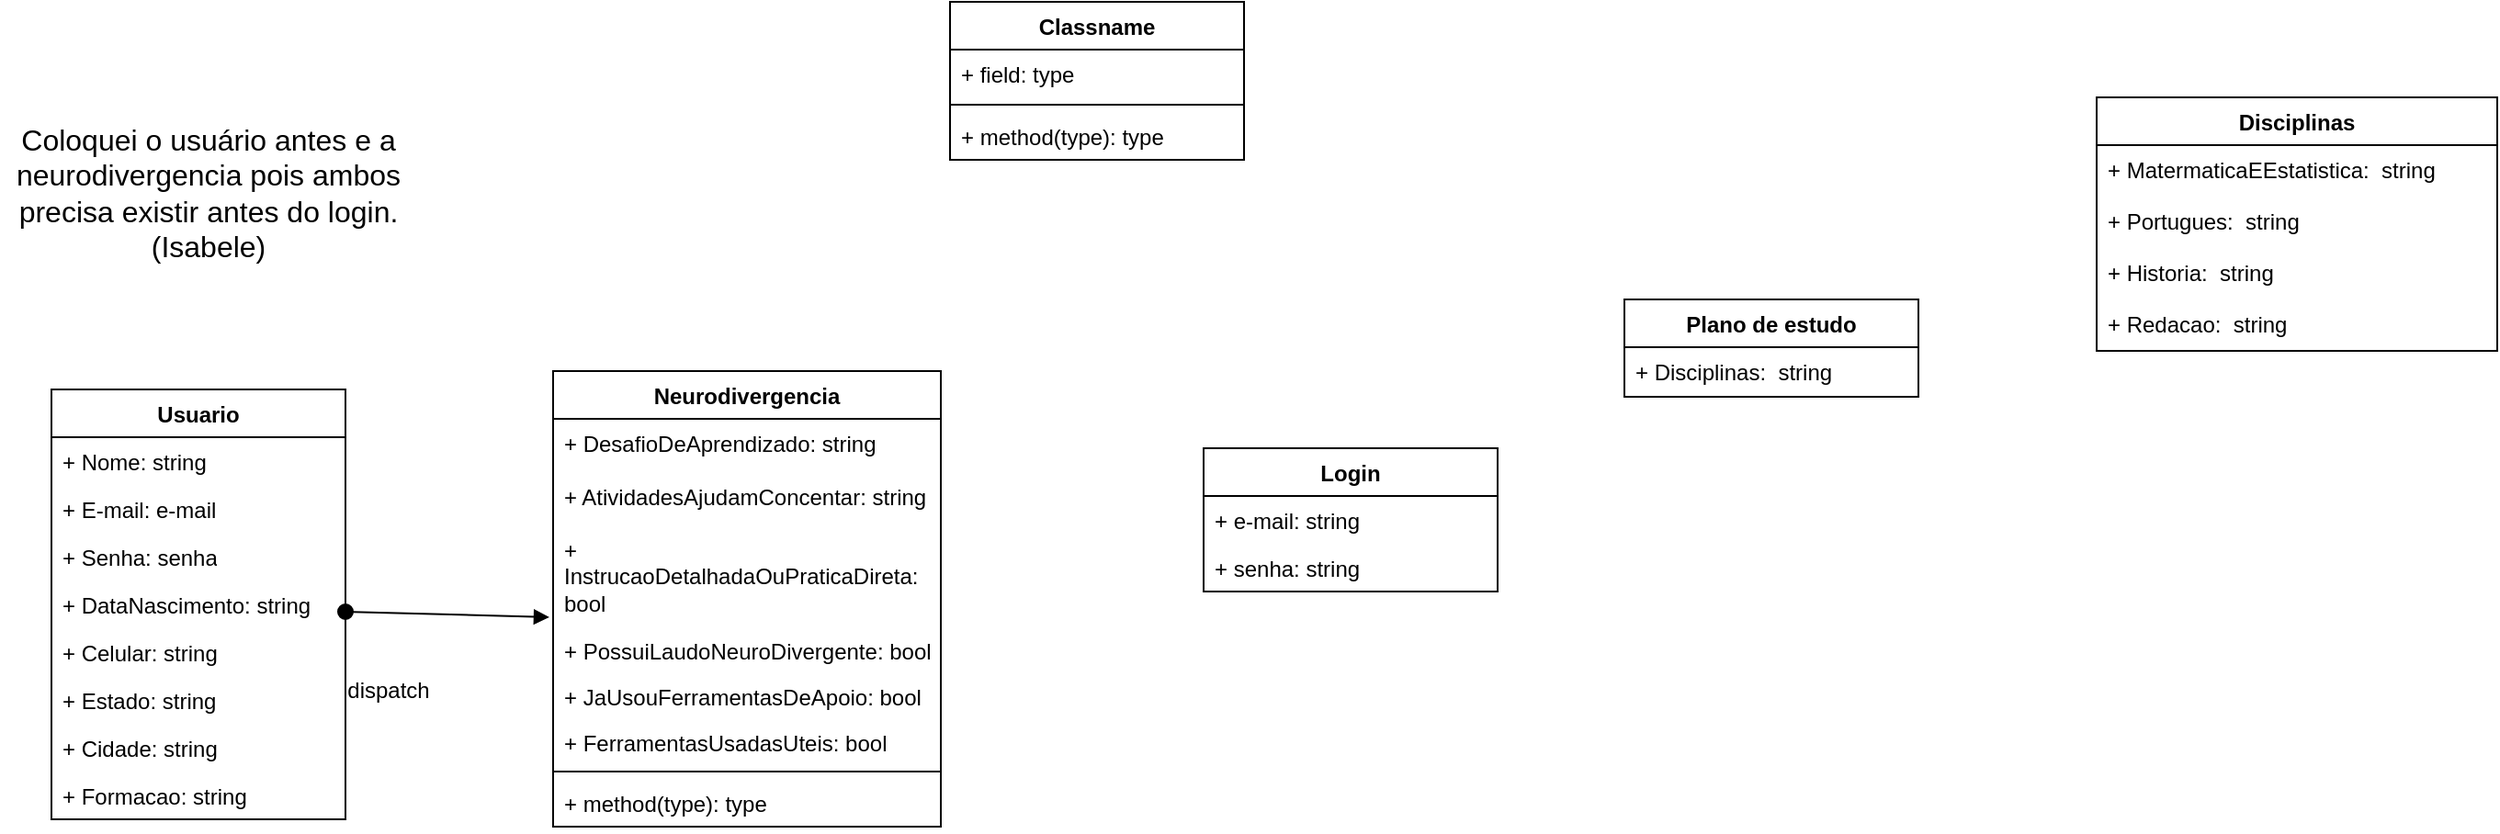 <mxfile version="24.8.6">
  <diagram name="Página-1" id="3q0ZnVv1Na_AxLHzEzJa">
    <mxGraphModel grid="0" page="0" gridSize="10" guides="1" tooltips="1" connect="1" arrows="1" fold="1" pageScale="1" pageWidth="827" pageHeight="1169" math="0" shadow="0">
      <root>
        <mxCell id="0" />
        <mxCell id="1" parent="0" />
        <mxCell id="JCH5yIscqvFx1T045Cop-29" value="Usuario" style="swimlane;fontStyle=1;align=center;verticalAlign=top;childLayout=stackLayout;horizontal=1;startSize=26;horizontalStack=0;resizeParent=1;resizeParentMax=0;resizeLast=0;collapsible=1;marginBottom=0;whiteSpace=wrap;html=1;" vertex="1" parent="1">
          <mxGeometry x="-360" y="11" width="160" height="234" as="geometry" />
        </mxCell>
        <mxCell id="JCH5yIscqvFx1T045Cop-30" value="+ Nome: string" style="text;strokeColor=none;fillColor=none;align=left;verticalAlign=top;spacingLeft=4;spacingRight=4;overflow=hidden;rotatable=0;points=[[0,0.5],[1,0.5]];portConstraint=eastwest;whiteSpace=wrap;html=1;" vertex="1" parent="JCH5yIscqvFx1T045Cop-29">
          <mxGeometry y="26" width="160" height="26" as="geometry" />
        </mxCell>
        <mxCell id="JCH5yIscqvFx1T045Cop-33" value="+ E-mail: e-mail" style="text;strokeColor=none;fillColor=none;align=left;verticalAlign=top;spacingLeft=4;spacingRight=4;overflow=hidden;rotatable=0;points=[[0,0.5],[1,0.5]];portConstraint=eastwest;whiteSpace=wrap;html=1;" vertex="1" parent="JCH5yIscqvFx1T045Cop-29">
          <mxGeometry y="52" width="160" height="26" as="geometry" />
        </mxCell>
        <mxCell id="JCH5yIscqvFx1T045Cop-32" value="+ Senha: senha" style="text;strokeColor=none;fillColor=none;align=left;verticalAlign=top;spacingLeft=4;spacingRight=4;overflow=hidden;rotatable=0;points=[[0,0.5],[1,0.5]];portConstraint=eastwest;whiteSpace=wrap;html=1;" vertex="1" parent="JCH5yIscqvFx1T045Cop-29">
          <mxGeometry y="78" width="160" height="26" as="geometry" />
        </mxCell>
        <mxCell id="JCH5yIscqvFx1T045Cop-34" value="+ DataNascimento: string" style="text;strokeColor=none;fillColor=none;align=left;verticalAlign=top;spacingLeft=4;spacingRight=4;overflow=hidden;rotatable=0;points=[[0,0.5],[1,0.5]];portConstraint=eastwest;whiteSpace=wrap;html=1;" vertex="1" parent="JCH5yIscqvFx1T045Cop-29">
          <mxGeometry y="104" width="160" height="26" as="geometry" />
        </mxCell>
        <mxCell id="JCH5yIscqvFx1T045Cop-35" value="+ Celular: string" style="text;strokeColor=none;fillColor=none;align=left;verticalAlign=top;spacingLeft=4;spacingRight=4;overflow=hidden;rotatable=0;points=[[0,0.5],[1,0.5]];portConstraint=eastwest;whiteSpace=wrap;html=1;" vertex="1" parent="JCH5yIscqvFx1T045Cop-29">
          <mxGeometry y="130" width="160" height="26" as="geometry" />
        </mxCell>
        <mxCell id="JCH5yIscqvFx1T045Cop-36" value="+ Estado: string" style="text;strokeColor=none;fillColor=none;align=left;verticalAlign=top;spacingLeft=4;spacingRight=4;overflow=hidden;rotatable=0;points=[[0,0.5],[1,0.5]];portConstraint=eastwest;whiteSpace=wrap;html=1;" vertex="1" parent="JCH5yIscqvFx1T045Cop-29">
          <mxGeometry y="156" width="160" height="26" as="geometry" />
        </mxCell>
        <mxCell id="JCH5yIscqvFx1T045Cop-37" value="+ Cidade: string" style="text;strokeColor=none;fillColor=none;align=left;verticalAlign=top;spacingLeft=4;spacingRight=4;overflow=hidden;rotatable=0;points=[[0,0.5],[1,0.5]];portConstraint=eastwest;whiteSpace=wrap;html=1;" vertex="1" parent="JCH5yIscqvFx1T045Cop-29">
          <mxGeometry y="182" width="160" height="26" as="geometry" />
        </mxCell>
        <mxCell id="JCH5yIscqvFx1T045Cop-38" value="+ Formacao: string" style="text;strokeColor=none;fillColor=none;align=left;verticalAlign=top;spacingLeft=4;spacingRight=4;overflow=hidden;rotatable=0;points=[[0,0.5],[1,0.5]];portConstraint=eastwest;whiteSpace=wrap;html=1;" vertex="1" parent="JCH5yIscqvFx1T045Cop-29">
          <mxGeometry y="208" width="160" height="26" as="geometry" />
        </mxCell>
        <mxCell id="JCH5yIscqvFx1T045Cop-39" value="Neurodivergencia" style="swimlane;fontStyle=1;align=center;verticalAlign=top;childLayout=stackLayout;horizontal=1;startSize=26;horizontalStack=0;resizeParent=1;resizeParentMax=0;resizeLast=0;collapsible=1;marginBottom=0;whiteSpace=wrap;html=1;" vertex="1" parent="1">
          <mxGeometry x="-87" y="1" width="211" height="248" as="geometry" />
        </mxCell>
        <mxCell id="JCH5yIscqvFx1T045Cop-40" value="+ DesafioDeAprendizado: string" style="text;strokeColor=none;fillColor=none;align=left;verticalAlign=top;spacingLeft=4;spacingRight=4;overflow=hidden;rotatable=0;points=[[0,0.5],[1,0.5]];portConstraint=eastwest;whiteSpace=wrap;html=1;" vertex="1" parent="JCH5yIscqvFx1T045Cop-39">
          <mxGeometry y="26" width="211" height="29" as="geometry" />
        </mxCell>
        <mxCell id="JCH5yIscqvFx1T045Cop-49" value="+ AtividadesAjudamConcentar: string" style="text;strokeColor=none;fillColor=none;align=left;verticalAlign=top;spacingLeft=4;spacingRight=4;overflow=hidden;rotatable=0;points=[[0,0.5],[1,0.5]];portConstraint=eastwest;whiteSpace=wrap;html=1;" vertex="1" parent="JCH5yIscqvFx1T045Cop-39">
          <mxGeometry y="55" width="211" height="29" as="geometry" />
        </mxCell>
        <mxCell id="JCH5yIscqvFx1T045Cop-50" value="+ InstrucaoDetalhadaOuPraticaDireta: bool" style="text;strokeColor=none;fillColor=none;align=left;verticalAlign=top;spacingLeft=4;spacingRight=4;overflow=hidden;rotatable=0;points=[[0,0.5],[1,0.5]];portConstraint=eastwest;whiteSpace=wrap;html=1;" vertex="1" parent="JCH5yIscqvFx1T045Cop-39">
          <mxGeometry y="84" width="211" height="55" as="geometry" />
        </mxCell>
        <mxCell id="JCH5yIscqvFx1T045Cop-51" value="+ PossuiLaudoNeuroDivergente: bool" style="text;strokeColor=none;fillColor=none;align=left;verticalAlign=top;spacingLeft=4;spacingRight=4;overflow=hidden;rotatable=0;points=[[0,0.5],[1,0.5]];portConstraint=eastwest;whiteSpace=wrap;html=1;" vertex="1" parent="JCH5yIscqvFx1T045Cop-39">
          <mxGeometry y="139" width="211" height="25" as="geometry" />
        </mxCell>
        <mxCell id="JCH5yIscqvFx1T045Cop-52" value="+ JaUsouFerramentasDeApoio: bool" style="text;strokeColor=none;fillColor=none;align=left;verticalAlign=top;spacingLeft=4;spacingRight=4;overflow=hidden;rotatable=0;points=[[0,0.5],[1,0.5]];portConstraint=eastwest;whiteSpace=wrap;html=1;" vertex="1" parent="JCH5yIscqvFx1T045Cop-39">
          <mxGeometry y="164" width="211" height="25" as="geometry" />
        </mxCell>
        <mxCell id="JCH5yIscqvFx1T045Cop-53" value="+ FerramentasUsadasUteis: bool" style="text;strokeColor=none;fillColor=none;align=left;verticalAlign=top;spacingLeft=4;spacingRight=4;overflow=hidden;rotatable=0;points=[[0,0.5],[1,0.5]];portConstraint=eastwest;whiteSpace=wrap;html=1;" vertex="1" parent="JCH5yIscqvFx1T045Cop-39">
          <mxGeometry y="189" width="211" height="25" as="geometry" />
        </mxCell>
        <mxCell id="JCH5yIscqvFx1T045Cop-41" value="" style="line;strokeWidth=1;fillColor=none;align=left;verticalAlign=middle;spacingTop=-1;spacingLeft=3;spacingRight=3;rotatable=0;labelPosition=right;points=[];portConstraint=eastwest;strokeColor=inherit;" vertex="1" parent="JCH5yIscqvFx1T045Cop-39">
          <mxGeometry y="214" width="211" height="8" as="geometry" />
        </mxCell>
        <mxCell id="JCH5yIscqvFx1T045Cop-47" value="+ method(type): type" style="text;strokeColor=none;fillColor=none;align=left;verticalAlign=top;spacingLeft=4;spacingRight=4;overflow=hidden;rotatable=0;points=[[0,0.5],[1,0.5]];portConstraint=eastwest;whiteSpace=wrap;html=1;" vertex="1" parent="JCH5yIscqvFx1T045Cop-39">
          <mxGeometry y="222" width="211" height="26" as="geometry" />
        </mxCell>
        <mxCell id="JCH5yIscqvFx1T045Cop-54" value="Login" style="swimlane;fontStyle=1;align=center;verticalAlign=top;childLayout=stackLayout;horizontal=1;startSize=26;horizontalStack=0;resizeParent=1;resizeParentMax=0;resizeLast=0;collapsible=1;marginBottom=0;whiteSpace=wrap;html=1;" vertex="1" parent="1">
          <mxGeometry x="267" y="43" width="160" height="78" as="geometry" />
        </mxCell>
        <mxCell id="JCH5yIscqvFx1T045Cop-55" value="+ e-mail: string" style="text;strokeColor=none;fillColor=none;align=left;verticalAlign=top;spacingLeft=4;spacingRight=4;overflow=hidden;rotatable=0;points=[[0,0.5],[1,0.5]];portConstraint=eastwest;whiteSpace=wrap;html=1;" vertex="1" parent="JCH5yIscqvFx1T045Cop-54">
          <mxGeometry y="26" width="160" height="26" as="geometry" />
        </mxCell>
        <mxCell id="JCH5yIscqvFx1T045Cop-58" value="+ senha: string" style="text;strokeColor=none;fillColor=none;align=left;verticalAlign=top;spacingLeft=4;spacingRight=4;overflow=hidden;rotatable=0;points=[[0,0.5],[1,0.5]];portConstraint=eastwest;whiteSpace=wrap;html=1;" vertex="1" parent="JCH5yIscqvFx1T045Cop-54">
          <mxGeometry y="52" width="160" height="26" as="geometry" />
        </mxCell>
        <mxCell id="oIrq-mUzyaSlkDPS59VN-2" value="Coloquei o usuário antes e a neurodivergencia pois ambos precisa existir antes do login. (Isabele)" style="text;strokeColor=none;fillColor=none;html=1;align=center;verticalAlign=middle;whiteSpace=wrap;rounded=0;fontSize=16;" vertex="1" parent="1">
          <mxGeometry x="-388" y="-128" width="227" height="64" as="geometry" />
        </mxCell>
        <mxCell id="oIrq-mUzyaSlkDPS59VN-3" value="Plano de estudo" style="swimlane;fontStyle=1;align=center;verticalAlign=top;childLayout=stackLayout;horizontal=1;startSize=26;horizontalStack=0;resizeParent=1;resizeParentMax=0;resizeLast=0;collapsible=1;marginBottom=0;whiteSpace=wrap;html=1;" vertex="1" parent="1">
          <mxGeometry x="496" y="-38" width="160" height="53" as="geometry" />
        </mxCell>
        <mxCell id="oIrq-mUzyaSlkDPS59VN-5" value="+ Disciplinas:&amp;nbsp; string&lt;div&gt;&lt;br&gt;&lt;/div&gt;" style="text;strokeColor=none;fillColor=none;align=left;verticalAlign=top;spacingLeft=4;spacingRight=4;overflow=hidden;rotatable=0;points=[[0,0.5],[1,0.5]];portConstraint=eastwest;whiteSpace=wrap;html=1;" vertex="1" parent="oIrq-mUzyaSlkDPS59VN-3">
          <mxGeometry y="26" width="160" height="27" as="geometry" />
        </mxCell>
        <mxCell id="oIrq-mUzyaSlkDPS59VN-12" value="Disciplinas" style="swimlane;fontStyle=1;align=center;verticalAlign=top;childLayout=stackLayout;horizontal=1;startSize=26;horizontalStack=0;resizeParent=1;resizeParentMax=0;resizeLast=0;collapsible=1;marginBottom=0;whiteSpace=wrap;html=1;" vertex="1" parent="1">
          <mxGeometry x="753" y="-148" width="218" height="138" as="geometry" />
        </mxCell>
        <mxCell id="oIrq-mUzyaSlkDPS59VN-13" value="+ MatermaticaEEstatistica:&amp;nbsp; string&lt;div&gt;&lt;br&gt;&lt;/div&gt;" style="text;strokeColor=none;fillColor=none;align=left;verticalAlign=top;spacingLeft=4;spacingRight=4;overflow=hidden;rotatable=0;points=[[0,0.5],[1,0.5]];portConstraint=eastwest;whiteSpace=wrap;html=1;" vertex="1" parent="oIrq-mUzyaSlkDPS59VN-12">
          <mxGeometry y="26" width="218" height="28" as="geometry" />
        </mxCell>
        <mxCell id="oIrq-mUzyaSlkDPS59VN-14" value="+ Portugues:&amp;nbsp; string&lt;div&gt;&lt;br&gt;&lt;/div&gt;" style="text;strokeColor=none;fillColor=none;align=left;verticalAlign=top;spacingLeft=4;spacingRight=4;overflow=hidden;rotatable=0;points=[[0,0.5],[1,0.5]];portConstraint=eastwest;whiteSpace=wrap;html=1;" vertex="1" parent="oIrq-mUzyaSlkDPS59VN-12">
          <mxGeometry y="54" width="218" height="28" as="geometry" />
        </mxCell>
        <mxCell id="oIrq-mUzyaSlkDPS59VN-15" value="+ Historia:&amp;nbsp; string&lt;div&gt;&lt;br&gt;&lt;/div&gt;" style="text;strokeColor=none;fillColor=none;align=left;verticalAlign=top;spacingLeft=4;spacingRight=4;overflow=hidden;rotatable=0;points=[[0,0.5],[1,0.5]];portConstraint=eastwest;whiteSpace=wrap;html=1;" vertex="1" parent="oIrq-mUzyaSlkDPS59VN-12">
          <mxGeometry y="82" width="218" height="28" as="geometry" />
        </mxCell>
        <mxCell id="oIrq-mUzyaSlkDPS59VN-16" value="+ Redacao:&amp;nbsp; string&lt;div&gt;&lt;br&gt;&lt;/div&gt;" style="text;strokeColor=none;fillColor=none;align=left;verticalAlign=top;spacingLeft=4;spacingRight=4;overflow=hidden;rotatable=0;points=[[0,0.5],[1,0.5]];portConstraint=eastwest;whiteSpace=wrap;html=1;" vertex="1" parent="oIrq-mUzyaSlkDPS59VN-12">
          <mxGeometry y="110" width="218" height="28" as="geometry" />
        </mxCell>
        <mxCell id="oIrq-mUzyaSlkDPS59VN-18" value="dispatch" style="html=1;verticalAlign=bottom;startArrow=oval;startFill=1;endArrow=block;startSize=8;curved=0;rounded=0;fontSize=12;" edge="1" parent="1">
          <mxGeometry x="-0.567" y="-51" width="60" relative="1" as="geometry">
            <mxPoint x="-200" y="132" as="sourcePoint" />
            <mxPoint x="-89" y="135" as="targetPoint" />
            <mxPoint as="offset" />
          </mxGeometry>
        </mxCell>
        <mxCell id="IZLQikxsHhEdwUvnmjWG-1" value="Classname" style="swimlane;fontStyle=1;align=center;verticalAlign=top;childLayout=stackLayout;horizontal=1;startSize=26;horizontalStack=0;resizeParent=1;resizeParentMax=0;resizeLast=0;collapsible=1;marginBottom=0;whiteSpace=wrap;html=1;" vertex="1" parent="1">
          <mxGeometry x="129" y="-200" width="160" height="86" as="geometry" />
        </mxCell>
        <mxCell id="IZLQikxsHhEdwUvnmjWG-2" value="+ field: type" style="text;strokeColor=none;fillColor=none;align=left;verticalAlign=top;spacingLeft=4;spacingRight=4;overflow=hidden;rotatable=0;points=[[0,0.5],[1,0.5]];portConstraint=eastwest;whiteSpace=wrap;html=1;" vertex="1" parent="IZLQikxsHhEdwUvnmjWG-1">
          <mxGeometry y="26" width="160" height="26" as="geometry" />
        </mxCell>
        <mxCell id="IZLQikxsHhEdwUvnmjWG-3" value="" style="line;strokeWidth=1;fillColor=none;align=left;verticalAlign=middle;spacingTop=-1;spacingLeft=3;spacingRight=3;rotatable=0;labelPosition=right;points=[];portConstraint=eastwest;strokeColor=inherit;" vertex="1" parent="IZLQikxsHhEdwUvnmjWG-1">
          <mxGeometry y="52" width="160" height="8" as="geometry" />
        </mxCell>
        <mxCell id="IZLQikxsHhEdwUvnmjWG-4" value="+ method(type): type" style="text;strokeColor=none;fillColor=none;align=left;verticalAlign=top;spacingLeft=4;spacingRight=4;overflow=hidden;rotatable=0;points=[[0,0.5],[1,0.5]];portConstraint=eastwest;whiteSpace=wrap;html=1;" vertex="1" parent="IZLQikxsHhEdwUvnmjWG-1">
          <mxGeometry y="60" width="160" height="26" as="geometry" />
        </mxCell>
      </root>
    </mxGraphModel>
  </diagram>
</mxfile>
